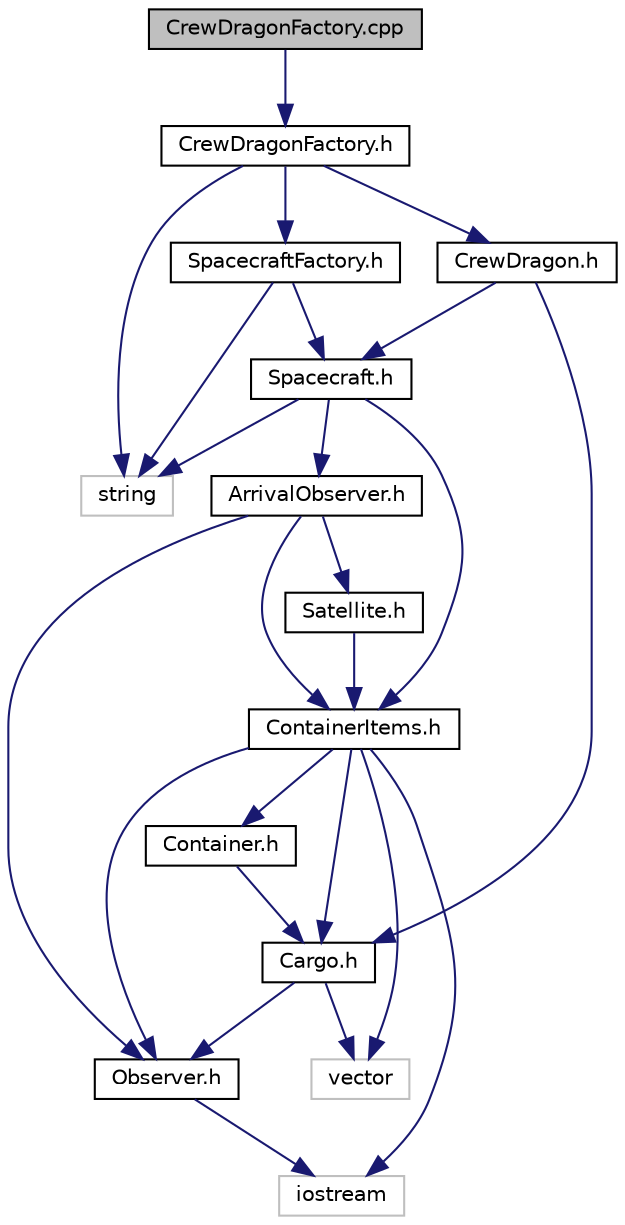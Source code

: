 digraph "CrewDragonFactory.cpp"
{
 // LATEX_PDF_SIZE
  edge [fontname="Helvetica",fontsize="10",labelfontname="Helvetica",labelfontsize="10"];
  node [fontname="Helvetica",fontsize="10",shape=record];
  Node1 [label="CrewDragonFactory.cpp",height=0.2,width=0.4,color="black", fillcolor="grey75", style="filled", fontcolor="black",tooltip=" "];
  Node1 -> Node2 [color="midnightblue",fontsize="10",style="solid"];
  Node2 [label="CrewDragonFactory.h",height=0.2,width=0.4,color="black", fillcolor="white", style="filled",URL="$CrewDragonFactory_8h.html",tooltip=" "];
  Node2 -> Node3 [color="midnightblue",fontsize="10",style="solid"];
  Node3 [label="SpacecraftFactory.h",height=0.2,width=0.4,color="black", fillcolor="white", style="filled",URL="$SpacecraftFactory_8h.html",tooltip=" "];
  Node3 -> Node4 [color="midnightblue",fontsize="10",style="solid"];
  Node4 [label="Spacecraft.h",height=0.2,width=0.4,color="black", fillcolor="white", style="filled",URL="$Spacecraft_8h.html",tooltip=" "];
  Node4 -> Node5 [color="midnightblue",fontsize="10",style="solid"];
  Node5 [label="string",height=0.2,width=0.4,color="grey75", fillcolor="white", style="filled",tooltip=" "];
  Node4 -> Node6 [color="midnightblue",fontsize="10",style="solid"];
  Node6 [label="ContainerItems.h",height=0.2,width=0.4,color="black", fillcolor="white", style="filled",URL="$ContainerItems_8h.html",tooltip=" "];
  Node6 -> Node7 [color="midnightblue",fontsize="10",style="solid"];
  Node7 [label="Cargo.h",height=0.2,width=0.4,color="black", fillcolor="white", style="filled",URL="$Cargo_8h.html",tooltip=" "];
  Node7 -> Node8 [color="midnightblue",fontsize="10",style="solid"];
  Node8 [label="Observer.h",height=0.2,width=0.4,color="black", fillcolor="white", style="filled",URL="$Observer_8h.html",tooltip=" "];
  Node8 -> Node9 [color="midnightblue",fontsize="10",style="solid"];
  Node9 [label="iostream",height=0.2,width=0.4,color="grey75", fillcolor="white", style="filled",tooltip=" "];
  Node7 -> Node10 [color="midnightblue",fontsize="10",style="solid"];
  Node10 [label="vector",height=0.2,width=0.4,color="grey75", fillcolor="white", style="filled",tooltip=" "];
  Node6 -> Node11 [color="midnightblue",fontsize="10",style="solid"];
  Node11 [label="Container.h",height=0.2,width=0.4,color="black", fillcolor="white", style="filled",URL="$Container_8h.html",tooltip=" "];
  Node11 -> Node7 [color="midnightblue",fontsize="10",style="solid"];
  Node6 -> Node8 [color="midnightblue",fontsize="10",style="solid"];
  Node6 -> Node9 [color="midnightblue",fontsize="10",style="solid"];
  Node6 -> Node10 [color="midnightblue",fontsize="10",style="solid"];
  Node4 -> Node12 [color="midnightblue",fontsize="10",style="solid"];
  Node12 [label="ArrivalObserver.h",height=0.2,width=0.4,color="black", fillcolor="white", style="filled",URL="$ArrivalObserver_8h.html",tooltip=" "];
  Node12 -> Node8 [color="midnightblue",fontsize="10",style="solid"];
  Node12 -> Node6 [color="midnightblue",fontsize="10",style="solid"];
  Node12 -> Node13 [color="midnightblue",fontsize="10",style="solid"];
  Node13 [label="Satellite.h",height=0.2,width=0.4,color="black", fillcolor="white", style="filled",URL="$Satellite_8h.html",tooltip=" "];
  Node13 -> Node6 [color="midnightblue",fontsize="10",style="solid"];
  Node3 -> Node5 [color="midnightblue",fontsize="10",style="solid"];
  Node2 -> Node14 [color="midnightblue",fontsize="10",style="solid"];
  Node14 [label="CrewDragon.h",height=0.2,width=0.4,color="black", fillcolor="white", style="filled",URL="$CrewDragon_8h.html",tooltip=" "];
  Node14 -> Node4 [color="midnightblue",fontsize="10",style="solid"];
  Node14 -> Node7 [color="midnightblue",fontsize="10",style="solid"];
  Node2 -> Node5 [color="midnightblue",fontsize="10",style="solid"];
}

